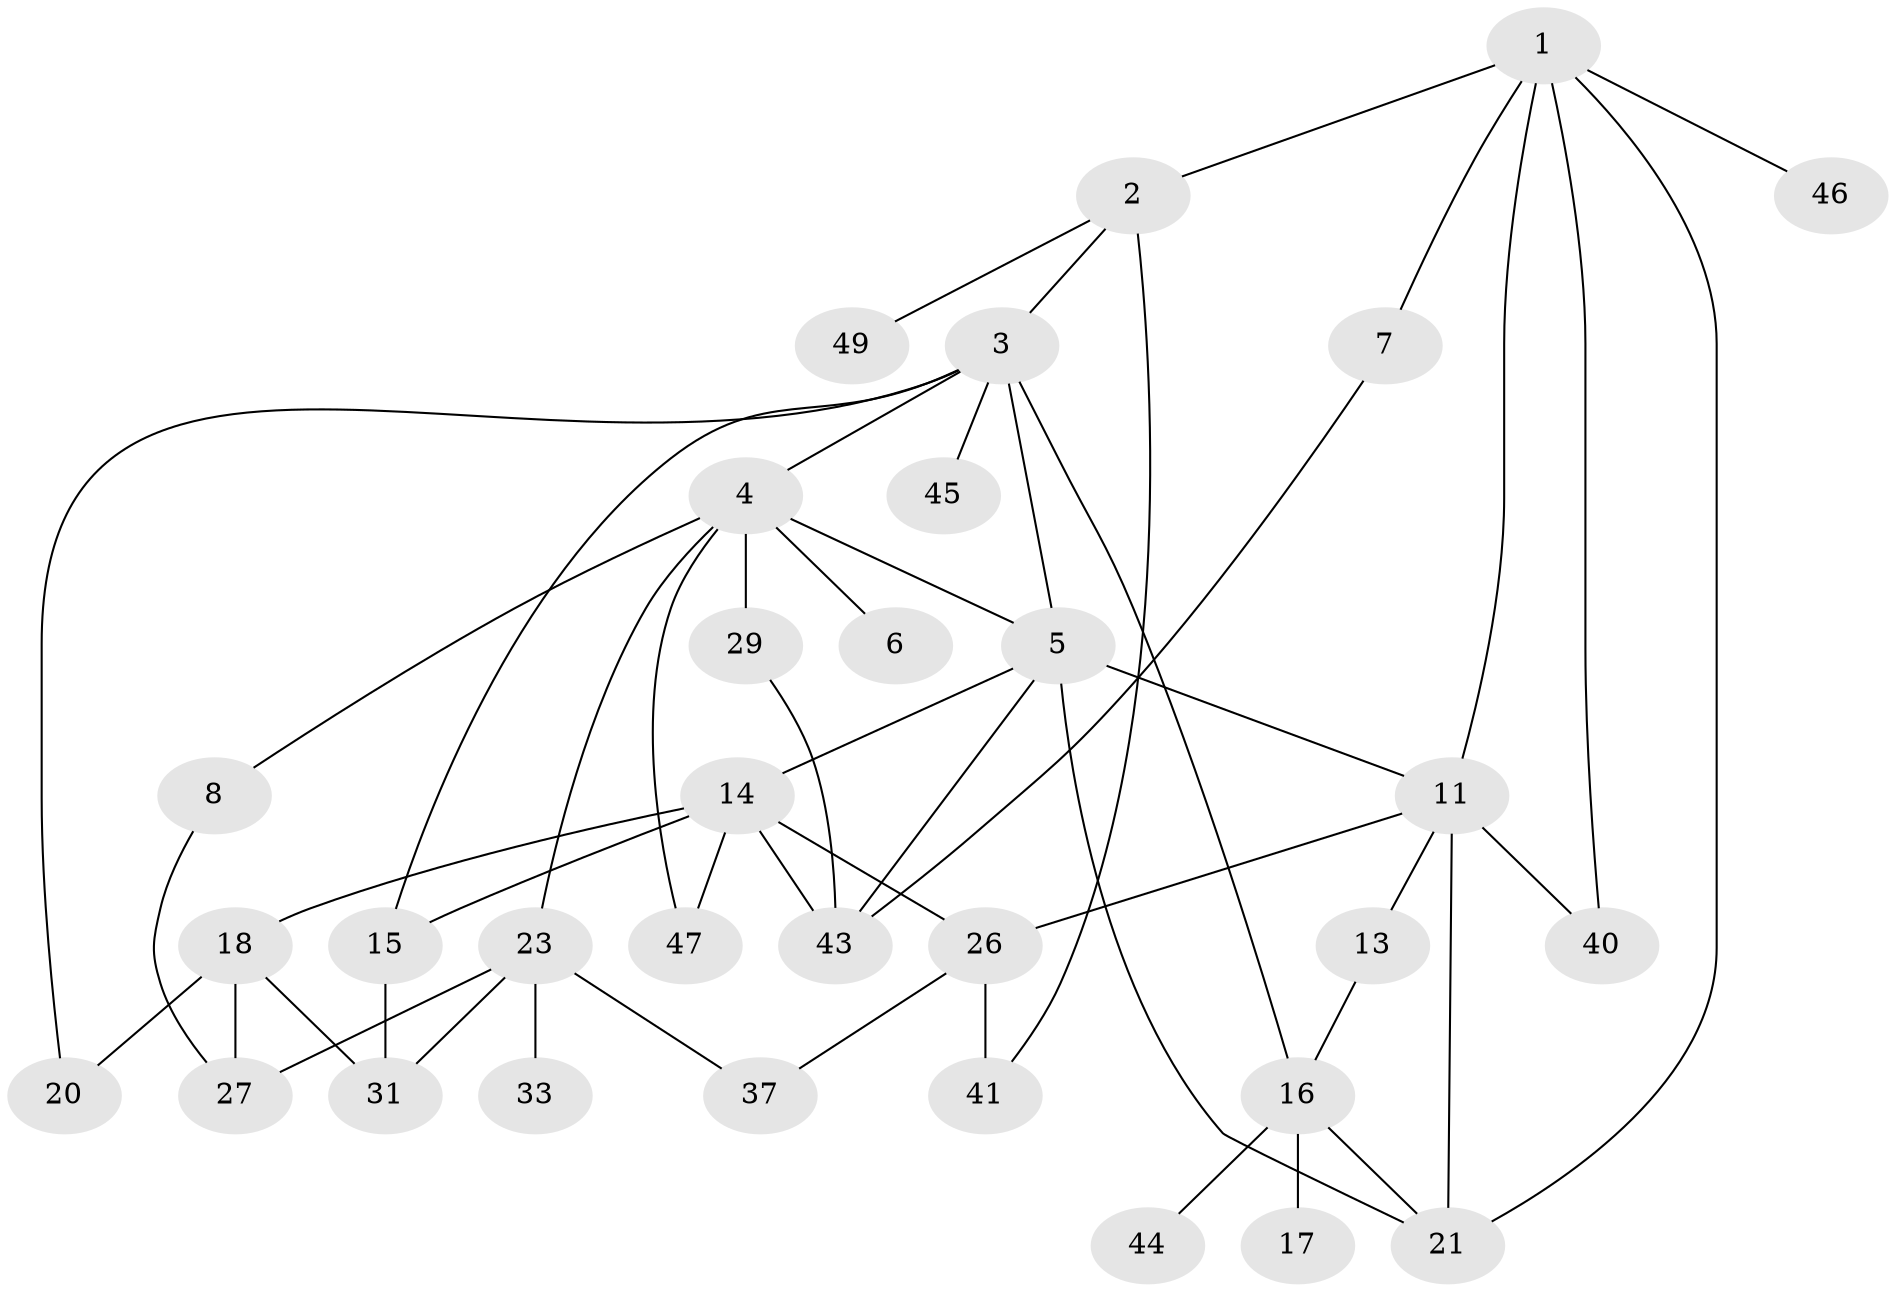 // original degree distribution, {6: 0.019230769230769232, 3: 0.23076923076923078, 4: 0.15384615384615385, 7: 0.019230769230769232, 5: 0.09615384615384616, 1: 0.15384615384615385, 2: 0.3269230769230769}
// Generated by graph-tools (version 1.1) at 2025/41/03/06/25 10:41:27]
// undirected, 32 vertices, 51 edges
graph export_dot {
graph [start="1"]
  node [color=gray90,style=filled];
  1 [super="+10"];
  2 [super="+48"];
  3 [super="+9"];
  4 [super="+38"];
  5 [super="+28"];
  6;
  7 [super="+39"];
  8 [super="+12"];
  11 [super="+19"];
  13;
  14 [super="+24"];
  15 [super="+34"];
  16 [super="+32"];
  17;
  18 [super="+35"];
  20 [super="+22"];
  21 [super="+36"];
  23 [super="+25"];
  26 [super="+30"];
  27;
  29 [super="+42"];
  31 [super="+51"];
  33;
  37;
  40;
  41 [super="+50"];
  43 [super="+52"];
  44;
  45;
  46;
  47;
  49;
  1 -- 2;
  1 -- 7;
  1 -- 11;
  1 -- 46;
  1 -- 21;
  1 -- 40;
  2 -- 3;
  2 -- 49;
  2 -- 41;
  3 -- 4;
  3 -- 15;
  3 -- 16;
  3 -- 20;
  3 -- 5;
  3 -- 45;
  4 -- 5;
  4 -- 6;
  4 -- 8;
  4 -- 23;
  4 -- 29;
  4 -- 47;
  5 -- 14;
  5 -- 21 [weight=2];
  5 -- 43;
  5 -- 11;
  7 -- 43;
  8 -- 27;
  11 -- 13 [weight=2];
  11 -- 40;
  11 -- 21;
  11 -- 26;
  13 -- 16;
  14 -- 18;
  14 -- 26;
  14 -- 43;
  14 -- 47;
  14 -- 15 [weight=2];
  15 -- 31;
  16 -- 17;
  16 -- 44;
  16 -- 21;
  18 -- 27;
  18 -- 31;
  18 -- 20;
  23 -- 31;
  23 -- 33;
  23 -- 27;
  23 -- 37;
  26 -- 41;
  26 -- 37;
  29 -- 43;
}
